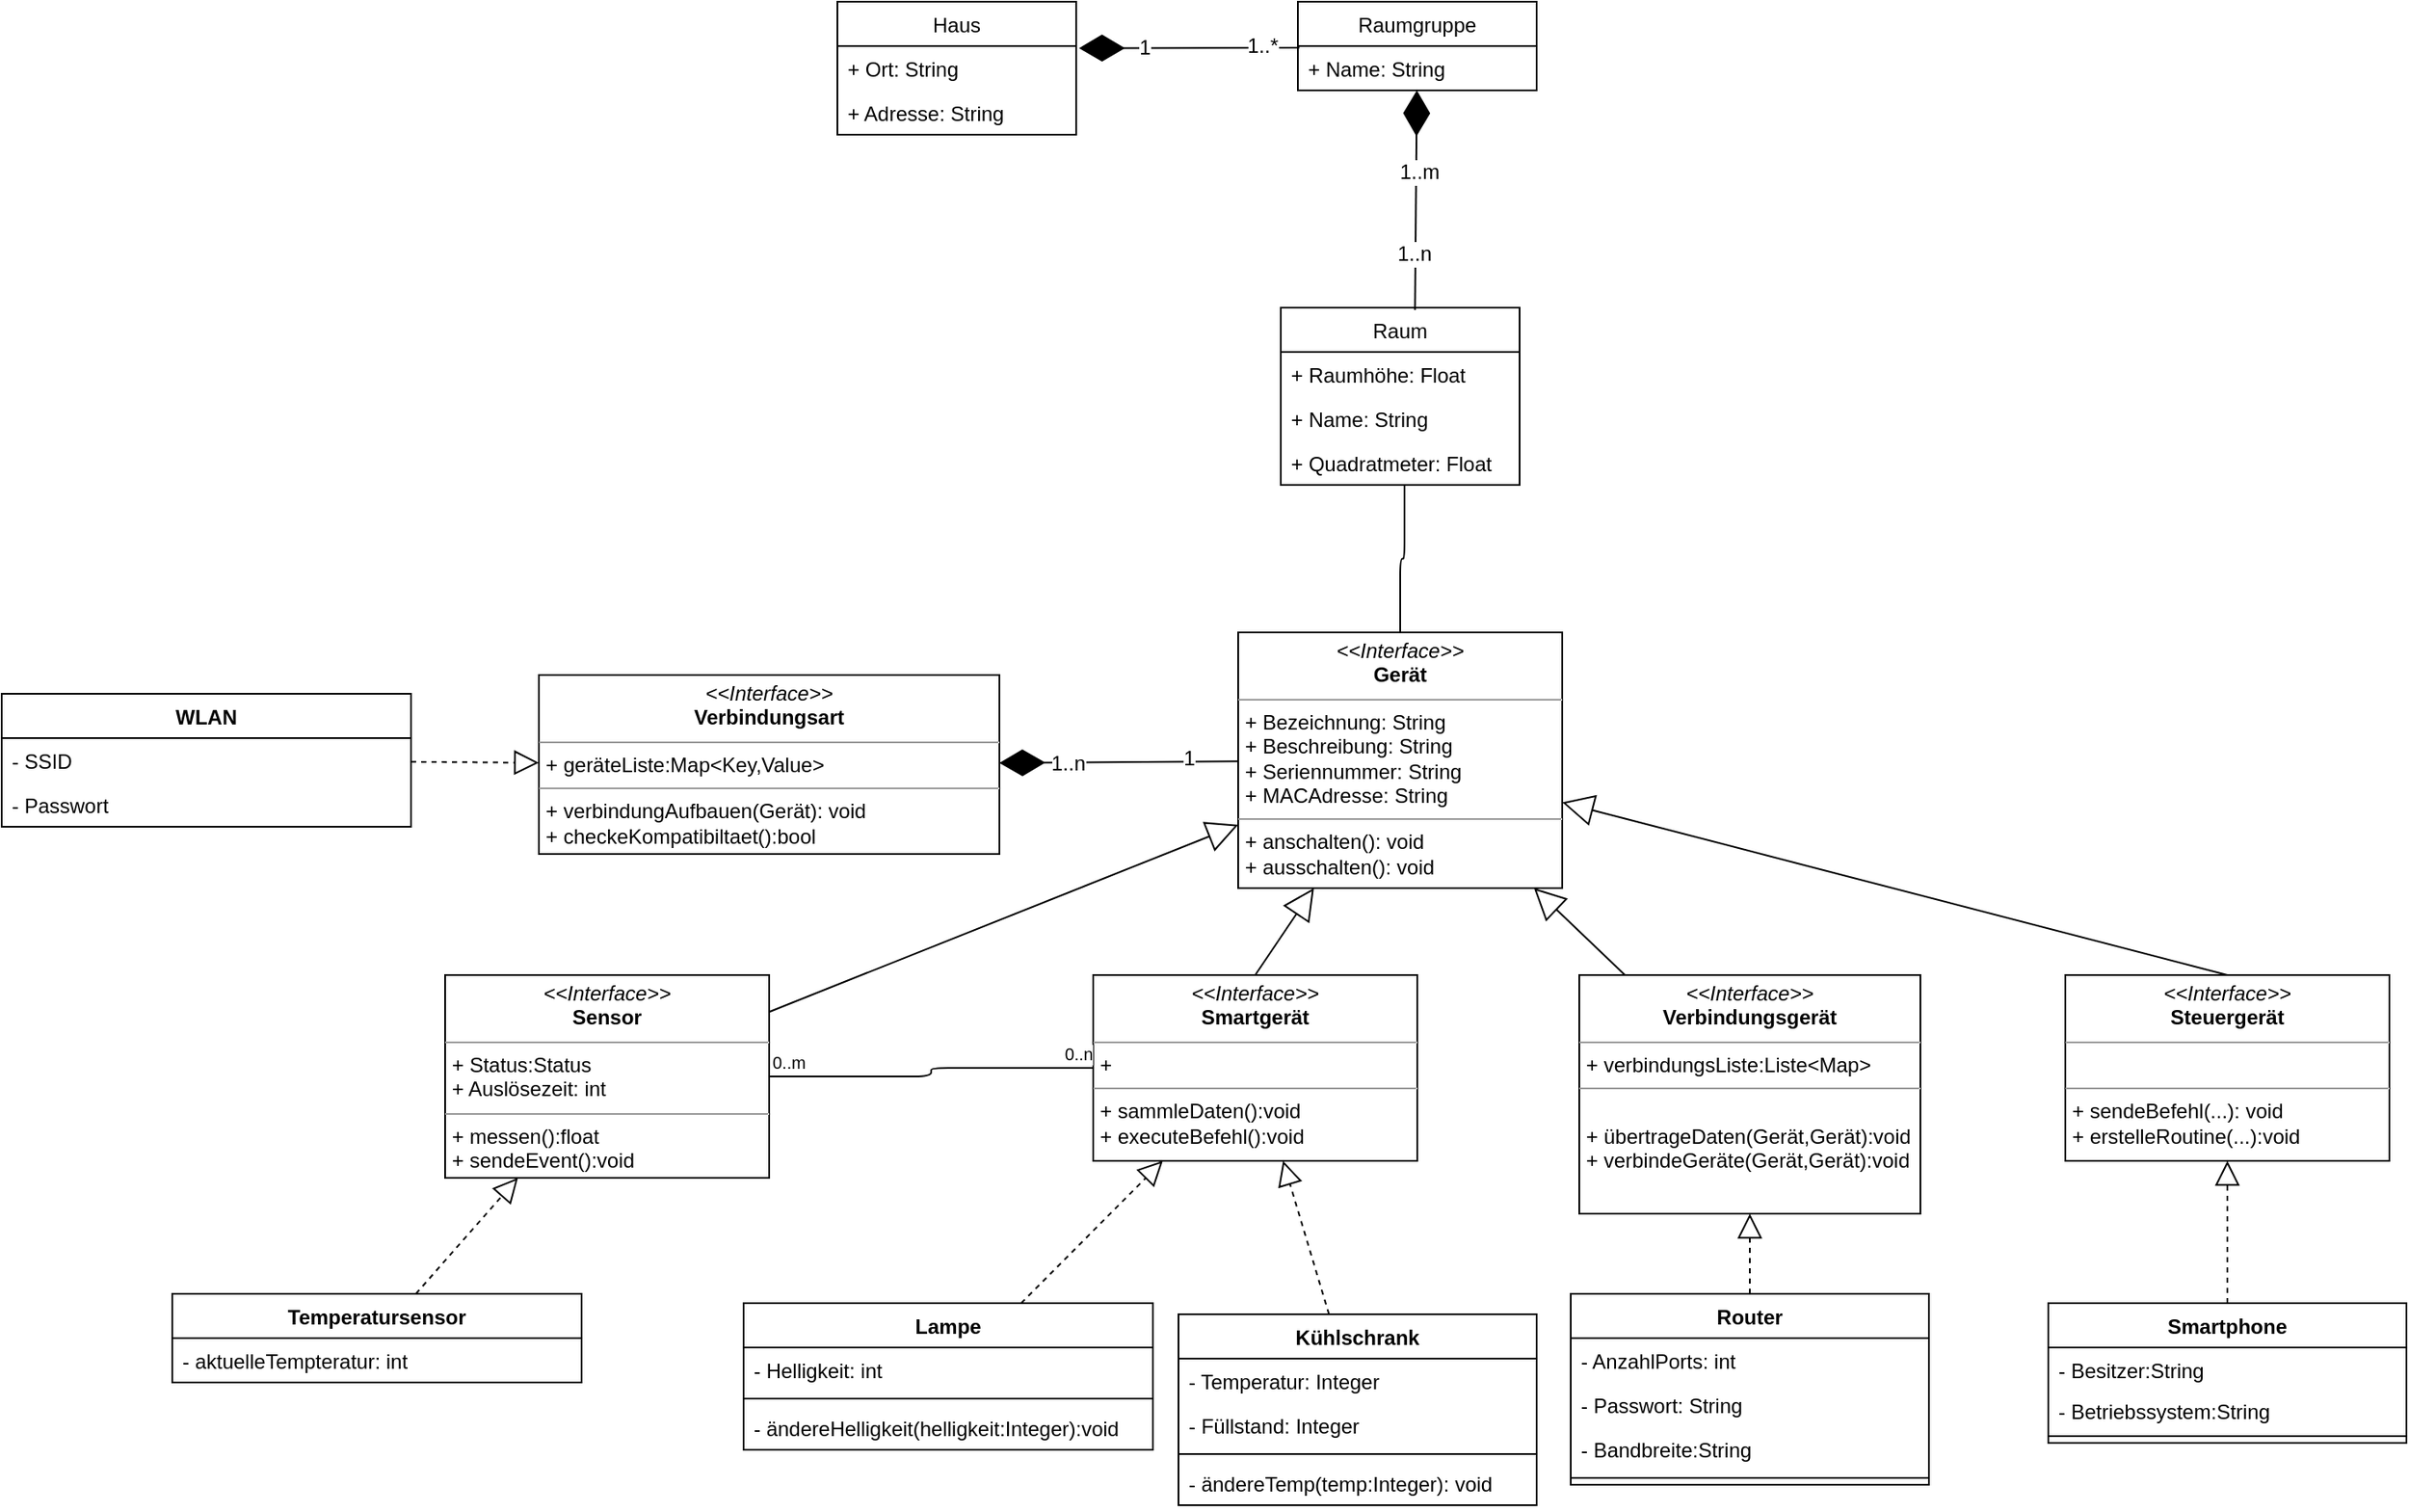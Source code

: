 <mxfile version="12.4.1" type="device" pages="1"><diagram name="Page-1" id="c4acf3e9-155e-7222-9cf6-157b1a14988f"><mxGraphModel dx="2272" dy="1896" grid="1" gridSize="10" guides="1" tooltips="1" connect="1" arrows="1" fold="1" page="1" pageScale="1" pageWidth="850" pageHeight="1100" background="#ffffff" math="0" shadow="0"><root><mxCell id="0"/><mxCell id="1" parent="0"/><mxCell id="i9SZ58bzD_Ijx9EjH-_f-6" value="Haus" style="swimlane;fontStyle=0;childLayout=stackLayout;horizontal=1;startSize=26;fillColor=none;horizontalStack=0;resizeParent=1;resizeParentMax=0;resizeLast=0;collapsible=1;marginBottom=0;" parent="1" vertex="1"><mxGeometry x="10" y="-230" width="140" height="78" as="geometry"><mxRectangle x="130" y="90" width="60" height="26" as="alternateBounds"/></mxGeometry></mxCell><mxCell id="i9SZ58bzD_Ijx9EjH-_f-7" value="+ Ort: String" style="text;strokeColor=none;fillColor=none;align=left;verticalAlign=top;spacingLeft=4;spacingRight=4;overflow=hidden;rotatable=0;points=[[0,0.5],[1,0.5]];portConstraint=eastwest;" parent="i9SZ58bzD_Ijx9EjH-_f-6" vertex="1"><mxGeometry y="26" width="140" height="26" as="geometry"/></mxCell><mxCell id="i9SZ58bzD_Ijx9EjH-_f-8" value="+ Adresse: String" style="text;strokeColor=none;fillColor=none;align=left;verticalAlign=top;spacingLeft=4;spacingRight=4;overflow=hidden;rotatable=0;points=[[0,0.5],[1,0.5]];portConstraint=eastwest;" parent="i9SZ58bzD_Ijx9EjH-_f-6" vertex="1"><mxGeometry y="52" width="140" height="26" as="geometry"/></mxCell><mxCell id="i9SZ58bzD_Ijx9EjH-_f-9" value="Raum" style="swimlane;fontStyle=0;childLayout=stackLayout;horizontal=1;startSize=26;fillColor=none;horizontalStack=0;resizeParent=1;resizeParentMax=0;resizeLast=0;collapsible=1;marginBottom=0;" parent="1" vertex="1"><mxGeometry x="270" y="-50.5" width="140" height="104" as="geometry"><mxRectangle x="130" y="90" width="60" height="26" as="alternateBounds"/></mxGeometry></mxCell><mxCell id="i9SZ58bzD_Ijx9EjH-_f-12" value="+ Raumhöhe: Float" style="text;strokeColor=none;fillColor=none;align=left;verticalAlign=top;spacingLeft=4;spacingRight=4;overflow=hidden;rotatable=0;points=[[0,0.5],[1,0.5]];portConstraint=eastwest;" parent="i9SZ58bzD_Ijx9EjH-_f-9" vertex="1"><mxGeometry y="26" width="140" height="26" as="geometry"/></mxCell><mxCell id="i9SZ58bzD_Ijx9EjH-_f-10" value="+ Name: String" style="text;strokeColor=none;fillColor=none;align=left;verticalAlign=top;spacingLeft=4;spacingRight=4;overflow=hidden;rotatable=0;points=[[0,0.5],[1,0.5]];portConstraint=eastwest;" parent="i9SZ58bzD_Ijx9EjH-_f-9" vertex="1"><mxGeometry y="52" width="140" height="26" as="geometry"/></mxCell><mxCell id="i9SZ58bzD_Ijx9EjH-_f-11" value="+ Quadratmeter: Float" style="text;strokeColor=none;fillColor=none;align=left;verticalAlign=top;spacingLeft=4;spacingRight=4;overflow=hidden;rotatable=0;points=[[0,0.5],[1,0.5]];portConstraint=eastwest;" parent="i9SZ58bzD_Ijx9EjH-_f-9" vertex="1"><mxGeometry y="78" width="140" height="26" as="geometry"/></mxCell><mxCell id="i9SZ58bzD_Ijx9EjH-_f-13" value="Raumgruppe" style="swimlane;fontStyle=0;childLayout=stackLayout;horizontal=1;startSize=26;fillColor=none;horizontalStack=0;resizeParent=1;resizeParentMax=0;resizeLast=0;collapsible=1;marginBottom=0;" parent="1" vertex="1"><mxGeometry x="280" y="-230" width="140" height="52" as="geometry"><mxRectangle x="130" y="90" width="60" height="26" as="alternateBounds"/></mxGeometry></mxCell><mxCell id="i9SZ58bzD_Ijx9EjH-_f-14" value="+ Name: String" style="text;strokeColor=none;fillColor=none;align=left;verticalAlign=top;spacingLeft=4;spacingRight=4;overflow=hidden;rotatable=0;points=[[0,0.5],[1,0.5]];portConstraint=eastwest;" parent="i9SZ58bzD_Ijx9EjH-_f-13" vertex="1"><mxGeometry y="26" width="140" height="26" as="geometry"/></mxCell><mxCell id="i9SZ58bzD_Ijx9EjH-_f-15" value="" style="endArrow=diamondThin;endFill=1;endSize=24;html=1;exitX=0.006;exitY=0.04;exitDx=0;exitDy=0;exitPerimeter=0;entryX=1.012;entryY=0.048;entryDx=0;entryDy=0;entryPerimeter=0;" parent="1" source="i9SZ58bzD_Ijx9EjH-_f-14" target="i9SZ58bzD_Ijx9EjH-_f-7" edge="1"><mxGeometry width="160" relative="1" as="geometry"><mxPoint x="240" y="-120" as="sourcePoint"/><mxPoint x="320" y="-10" as="targetPoint"/><Array as="points"/></mxGeometry></mxCell><mxCell id="SHk5W9PkpgXeluW8xW4h-7" value="1" style="text;html=1;align=center;verticalAlign=middle;resizable=0;points=[];;labelBackgroundColor=#ffffff;" vertex="1" connectable="0" parent="i9SZ58bzD_Ijx9EjH-_f-15"><mxGeometry x="0.42" relative="1" as="geometry"><mxPoint as="offset"/></mxGeometry></mxCell><mxCell id="SHk5W9PkpgXeluW8xW4h-8" value="1..*" style="text;html=1;align=center;verticalAlign=middle;resizable=0;points=[];;labelBackgroundColor=#ffffff;" vertex="1" connectable="0" parent="i9SZ58bzD_Ijx9EjH-_f-15"><mxGeometry x="-0.657" y="-1" relative="1" as="geometry"><mxPoint as="offset"/></mxGeometry></mxCell><mxCell id="i9SZ58bzD_Ijx9EjH-_f-19" value="&lt;p style=&quot;margin: 0px ; margin-top: 4px ; text-align: center&quot;&gt;&lt;i&gt;&amp;lt;&amp;lt;Interface&amp;gt;&amp;gt;&lt;/i&gt;&lt;br&gt;&lt;b&gt;Gerät&lt;/b&gt;&lt;/p&gt;&lt;hr size=&quot;1&quot;&gt;&lt;p style=&quot;margin: 0px ; margin-left: 4px&quot;&gt;+ Bezeichnung: String&lt;/p&gt;&lt;p style=&quot;margin: 0px ; margin-left: 4px&quot;&gt;+ Beschreibung: String&lt;br&gt;+ Seriennummer: String&lt;/p&gt;&lt;p style=&quot;margin: 0px ; margin-left: 4px&quot;&gt;+ MACAdresse: String&lt;/p&gt;&lt;hr size=&quot;1&quot;&gt;&lt;p style=&quot;margin: 0px ; margin-left: 4px&quot;&gt;+ anschalten(): void&lt;span&gt;&amp;nbsp;&amp;nbsp;&lt;/span&gt;&lt;/p&gt;&lt;p style=&quot;margin: 0px ; margin-left: 4px&quot;&gt;+ ausschalten(): void&lt;/p&gt;" style="verticalAlign=top;align=left;overflow=fill;fontSize=12;fontFamily=Helvetica;html=1;" parent="1" vertex="1"><mxGeometry x="245" y="140" width="190" height="150" as="geometry"/></mxCell><mxCell id="i9SZ58bzD_Ijx9EjH-_f-20" value="&lt;p style=&quot;margin: 0px ; margin-top: 4px ; text-align: center&quot;&gt;&lt;i&gt;&amp;lt;&amp;lt;Interface&amp;gt;&amp;gt;&lt;/i&gt;&lt;br&gt;&lt;b&gt;Smartgerät&lt;/b&gt;&lt;/p&gt;&lt;hr size=&quot;1&quot;&gt;&lt;p style=&quot;margin: 0px ; margin-left: 4px&quot;&gt;+&amp;nbsp;&lt;br&gt;&lt;/p&gt;&lt;hr size=&quot;1&quot;&gt;&lt;p style=&quot;margin: 0px ; margin-left: 4px&quot;&gt;+ sammleDaten():void&lt;/p&gt;&lt;p style=&quot;margin: 0px ; margin-left: 4px&quot;&gt;+ executeBefehl():void&lt;/p&gt;" style="verticalAlign=top;align=left;overflow=fill;fontSize=12;fontFamily=Helvetica;html=1;" parent="1" vertex="1"><mxGeometry x="160" y="341" width="190" height="109" as="geometry"/></mxCell><mxCell id="i9SZ58bzD_Ijx9EjH-_f-21" value="&lt;p style=&quot;margin: 0px ; margin-top: 4px ; text-align: center&quot;&gt;&lt;i&gt;&amp;lt;&amp;lt;Interface&amp;gt;&amp;gt;&lt;/i&gt;&lt;br&gt;&lt;b&gt;Verbindungsgerät&lt;/b&gt;&lt;/p&gt;&lt;hr size=&quot;1&quot;&gt;&lt;p style=&quot;margin: 0px ; margin-left: 4px&quot;&gt;+ verbindungsListe:Liste&amp;lt;Map&amp;gt;&lt;/p&gt;&lt;hr size=&quot;1&quot;&gt;&lt;p style=&quot;margin: 0px ; margin-left: 4px&quot;&gt;&lt;br&gt;&lt;/p&gt;&lt;p style=&quot;margin: 0px ; margin-left: 4px&quot;&gt;+ übertrageDaten(Gerät,Gerät):void&lt;/p&gt;&lt;p style=&quot;margin: 0px ; margin-left: 4px&quot;&gt;+ verbindeGeräte(Gerät,Gerät):void&lt;/p&gt;" style="verticalAlign=top;align=left;overflow=fill;fontSize=12;fontFamily=Helvetica;html=1;" parent="1" vertex="1"><mxGeometry x="445" y="341" width="200" height="140" as="geometry"/></mxCell><mxCell id="i9SZ58bzD_Ijx9EjH-_f-22" value="&lt;p style=&quot;margin: 0px ; margin-top: 4px ; text-align: center&quot;&gt;&lt;i&gt;&amp;lt;&amp;lt;Interface&amp;gt;&amp;gt;&lt;/i&gt;&lt;br&gt;&lt;b&gt;Steuergerät&lt;/b&gt;&lt;/p&gt;&lt;hr size=&quot;1&quot;&gt;&lt;p style=&quot;margin: 0px ; margin-left: 4px&quot;&gt;&lt;br&gt;&lt;/p&gt;&lt;hr size=&quot;1&quot;&gt;&lt;p style=&quot;margin: 0px ; margin-left: 4px&quot;&gt;+ sendeBefehl(...): void&lt;/p&gt;&lt;p style=&quot;margin: 0px ; margin-left: 4px&quot;&gt;&lt;span&gt;+ erstelleRoutine(...):void&amp;nbsp;&lt;/span&gt;&lt;/p&gt;" style="verticalAlign=top;align=left;overflow=fill;fontSize=12;fontFamily=Helvetica;html=1;" parent="1" vertex="1"><mxGeometry x="730" y="341" width="190" height="109" as="geometry"/></mxCell><mxCell id="i9SZ58bzD_Ijx9EjH-_f-23" value="&lt;p style=&quot;margin: 0px ; margin-top: 4px ; text-align: center&quot;&gt;&lt;i&gt;&amp;lt;&amp;lt;Interface&amp;gt;&amp;gt;&lt;/i&gt;&lt;br&gt;&lt;b&gt;Verbindungsart&lt;/b&gt;&lt;/p&gt;&lt;hr size=&quot;1&quot;&gt;&lt;p style=&quot;margin: 0px ; margin-left: 4px&quot;&gt;+ geräteListe:Map&amp;lt;Key,Value&amp;gt;&lt;/p&gt;&lt;hr size=&quot;1&quot;&gt;&lt;p style=&quot;margin: 0px ; margin-left: 4px&quot;&gt;+ verbindungAufbauen(Gerät): void&lt;br&gt;&lt;/p&gt;&lt;p style=&quot;margin: 0px ; margin-left: 4px&quot;&gt;+ checkeKompatibiltaet():bool&lt;/p&gt;" style="verticalAlign=top;align=left;overflow=fill;fontSize=12;fontFamily=Helvetica;html=1;" parent="1" vertex="1"><mxGeometry x="-165" y="165" width="270" height="105" as="geometry"/></mxCell><mxCell id="i9SZ58bzD_Ijx9EjH-_f-24" value="" style="endArrow=block;endSize=16;endFill=0;html=1;exitX=0.5;exitY=0;exitDx=0;exitDy=0;" parent="1" source="i9SZ58bzD_Ijx9EjH-_f-20" target="i9SZ58bzD_Ijx9EjH-_f-19" edge="1"><mxGeometry width="160" relative="1" as="geometry"><mxPoint x="10" y="520" as="sourcePoint"/><mxPoint x="170" y="520" as="targetPoint"/></mxGeometry></mxCell><mxCell id="i9SZ58bzD_Ijx9EjH-_f-26" value="" style="endArrow=block;endSize=16;endFill=0;html=1;" parent="1" source="i9SZ58bzD_Ijx9EjH-_f-21" target="i9SZ58bzD_Ijx9EjH-_f-19" edge="1"><mxGeometry width="160" relative="1" as="geometry"><mxPoint y="560" as="sourcePoint"/><mxPoint x="360" y="320" as="targetPoint"/></mxGeometry></mxCell><mxCell id="i9SZ58bzD_Ijx9EjH-_f-28" value="" style="endArrow=block;endSize=16;endFill=0;html=1;exitX=0.5;exitY=0;exitDx=0;exitDy=0;" parent="1" source="i9SZ58bzD_Ijx9EjH-_f-22" target="i9SZ58bzD_Ijx9EjH-_f-19" edge="1"><mxGeometry width="160" relative="1" as="geometry"><mxPoint y="560" as="sourcePoint"/><mxPoint x="340" y="280" as="targetPoint"/></mxGeometry></mxCell><mxCell id="i9SZ58bzD_Ijx9EjH-_f-35" value="Lampe" style="swimlane;fontStyle=1;align=center;verticalAlign=top;childLayout=stackLayout;horizontal=1;startSize=26;horizontalStack=0;resizeParent=1;resizeParentMax=0;resizeLast=0;collapsible=1;marginBottom=0;" parent="1" vertex="1"><mxGeometry x="-45" y="533.5" width="240" height="86" as="geometry"/></mxCell><mxCell id="i9SZ58bzD_Ijx9EjH-_f-36" value="- Helligkeit: int" style="text;strokeColor=none;fillColor=none;align=left;verticalAlign=top;spacingLeft=4;spacingRight=4;overflow=hidden;rotatable=0;points=[[0,0.5],[1,0.5]];portConstraint=eastwest;" parent="i9SZ58bzD_Ijx9EjH-_f-35" vertex="1"><mxGeometry y="26" width="240" height="26" as="geometry"/></mxCell><mxCell id="i9SZ58bzD_Ijx9EjH-_f-37" value="" style="line;strokeWidth=1;fillColor=none;align=left;verticalAlign=middle;spacingTop=-1;spacingLeft=3;spacingRight=3;rotatable=0;labelPosition=right;points=[];portConstraint=eastwest;" parent="i9SZ58bzD_Ijx9EjH-_f-35" vertex="1"><mxGeometry y="52" width="240" height="8" as="geometry"/></mxCell><mxCell id="i9SZ58bzD_Ijx9EjH-_f-38" value="- ändereHelligkeit(helligkeit:Integer):void" style="text;strokeColor=none;fillColor=none;align=left;verticalAlign=top;spacingLeft=4;spacingRight=4;overflow=hidden;rotatable=0;points=[[0,0.5],[1,0.5]];portConstraint=eastwest;" parent="i9SZ58bzD_Ijx9EjH-_f-35" vertex="1"><mxGeometry y="60" width="240" height="26" as="geometry"/></mxCell><mxCell id="i9SZ58bzD_Ijx9EjH-_f-40" value="Smartphone" style="swimlane;fontStyle=1;align=center;verticalAlign=top;childLayout=stackLayout;horizontal=1;startSize=26;horizontalStack=0;resizeParent=1;resizeParentMax=0;resizeLast=0;collapsible=1;marginBottom=0;" parent="1" vertex="1"><mxGeometry x="720" y="533.5" width="210" height="82" as="geometry"/></mxCell><mxCell id="i9SZ58bzD_Ijx9EjH-_f-58" value="- Besitzer:String" style="text;strokeColor=none;fillColor=none;align=left;verticalAlign=top;spacingLeft=4;spacingRight=4;overflow=hidden;rotatable=0;points=[[0,0.5],[1,0.5]];portConstraint=eastwest;" parent="i9SZ58bzD_Ijx9EjH-_f-40" vertex="1"><mxGeometry y="26" width="210" height="24" as="geometry"/></mxCell><mxCell id="SHk5W9PkpgXeluW8xW4h-41" value="- Betriebssystem:String" style="text;strokeColor=none;fillColor=none;align=left;verticalAlign=top;spacingLeft=4;spacingRight=4;overflow=hidden;rotatable=0;points=[[0,0.5],[1,0.5]];portConstraint=eastwest;" vertex="1" parent="i9SZ58bzD_Ijx9EjH-_f-40"><mxGeometry y="50" width="210" height="24" as="geometry"/></mxCell><mxCell id="i9SZ58bzD_Ijx9EjH-_f-43" value="" style="line;strokeWidth=1;fillColor=none;align=left;verticalAlign=middle;spacingTop=-1;spacingLeft=3;spacingRight=3;rotatable=0;labelPosition=right;points=[];portConstraint=eastwest;" parent="i9SZ58bzD_Ijx9EjH-_f-40" vertex="1"><mxGeometry y="74" width="210" height="8" as="geometry"/></mxCell><mxCell id="i9SZ58bzD_Ijx9EjH-_f-48" value="Router" style="swimlane;fontStyle=1;align=center;verticalAlign=top;childLayout=stackLayout;horizontal=1;startSize=26;horizontalStack=0;resizeParent=1;resizeParentMax=0;resizeLast=0;collapsible=1;marginBottom=0;" parent="1" vertex="1"><mxGeometry x="440" y="528" width="210" height="112" as="geometry"/></mxCell><mxCell id="i9SZ58bzD_Ijx9EjH-_f-49" value="- AnzahlPorts: int&#10;" style="text;strokeColor=none;fillColor=none;align=left;verticalAlign=top;spacingLeft=4;spacingRight=4;overflow=hidden;rotatable=0;points=[[0,0.5],[1,0.5]];portConstraint=eastwest;" parent="i9SZ58bzD_Ijx9EjH-_f-48" vertex="1"><mxGeometry y="26" width="210" height="26" as="geometry"/></mxCell><mxCell id="SHk5W9PkpgXeluW8xW4h-38" value="- Passwort: String" style="text;strokeColor=none;fillColor=none;align=left;verticalAlign=top;spacingLeft=4;spacingRight=4;overflow=hidden;rotatable=0;points=[[0,0.5],[1,0.5]];portConstraint=eastwest;" vertex="1" parent="i9SZ58bzD_Ijx9EjH-_f-48"><mxGeometry y="52" width="210" height="26" as="geometry"/></mxCell><mxCell id="SHk5W9PkpgXeluW8xW4h-39" value="- Bandbreite:String" style="text;strokeColor=none;fillColor=none;align=left;verticalAlign=top;spacingLeft=4;spacingRight=4;overflow=hidden;rotatable=0;points=[[0,0.5],[1,0.5]];portConstraint=eastwest;" vertex="1" parent="i9SZ58bzD_Ijx9EjH-_f-48"><mxGeometry y="78" width="210" height="26" as="geometry"/></mxCell><mxCell id="i9SZ58bzD_Ijx9EjH-_f-51" value="" style="line;strokeWidth=1;fillColor=none;align=left;verticalAlign=middle;spacingTop=-1;spacingLeft=3;spacingRight=3;rotatable=0;labelPosition=right;points=[];portConstraint=eastwest;" parent="i9SZ58bzD_Ijx9EjH-_f-48" vertex="1"><mxGeometry y="104" width="210" height="8" as="geometry"/></mxCell><mxCell id="i9SZ58bzD_Ijx9EjH-_f-53" value="Kühlschrank" style="swimlane;fontStyle=1;align=center;verticalAlign=top;childLayout=stackLayout;horizontal=1;startSize=26;horizontalStack=0;resizeParent=1;resizeParentMax=0;resizeLast=0;collapsible=1;marginBottom=0;" parent="1" vertex="1"><mxGeometry x="210" y="540" width="210" height="112" as="geometry"/></mxCell><mxCell id="i9SZ58bzD_Ijx9EjH-_f-54" value="- Temperatur: Integer" style="text;strokeColor=none;fillColor=none;align=left;verticalAlign=top;spacingLeft=4;spacingRight=4;overflow=hidden;rotatable=0;points=[[0,0.5],[1,0.5]];portConstraint=eastwest;" parent="i9SZ58bzD_Ijx9EjH-_f-53" vertex="1"><mxGeometry y="26" width="210" height="26" as="geometry"/></mxCell><mxCell id="i9SZ58bzD_Ijx9EjH-_f-55" value="- Füllstand: Integer" style="text;strokeColor=none;fillColor=none;align=left;verticalAlign=top;spacingLeft=4;spacingRight=4;overflow=hidden;rotatable=0;points=[[0,0.5],[1,0.5]];portConstraint=eastwest;" parent="i9SZ58bzD_Ijx9EjH-_f-53" vertex="1"><mxGeometry y="52" width="210" height="26" as="geometry"/></mxCell><mxCell id="i9SZ58bzD_Ijx9EjH-_f-56" value="" style="line;strokeWidth=1;fillColor=none;align=left;verticalAlign=middle;spacingTop=-1;spacingLeft=3;spacingRight=3;rotatable=0;labelPosition=right;points=[];portConstraint=eastwest;" parent="i9SZ58bzD_Ijx9EjH-_f-53" vertex="1"><mxGeometry y="78" width="210" height="8" as="geometry"/></mxCell><mxCell id="i9SZ58bzD_Ijx9EjH-_f-57" value="- ändereTemp(temp:Integer): void" style="text;strokeColor=none;fillColor=none;align=left;verticalAlign=top;spacingLeft=4;spacingRight=4;overflow=hidden;rotatable=0;points=[[0,0.5],[1,0.5]];portConstraint=eastwest;" parent="i9SZ58bzD_Ijx9EjH-_f-53" vertex="1"><mxGeometry y="86" width="210" height="26" as="geometry"/></mxCell><mxCell id="i9SZ58bzD_Ijx9EjH-_f-80" value="&lt;p style=&quot;margin: 0px ; margin-top: 4px ; text-align: center&quot;&gt;&lt;i&gt;&amp;lt;&amp;lt;Interface&amp;gt;&amp;gt;&lt;/i&gt;&lt;br&gt;&lt;b&gt;Sensor&lt;/b&gt;&lt;/p&gt;&lt;hr size=&quot;1&quot;&gt;&lt;p style=&quot;margin: 0px ; margin-left: 4px&quot;&gt;+ Status:Status&lt;br&gt;&lt;/p&gt;&lt;p style=&quot;margin: 0px ; margin-left: 4px&quot;&gt;+ Auslösezeit: int&lt;/p&gt;&lt;hr size=&quot;1&quot;&gt;&lt;p style=&quot;margin: 0px ; margin-left: 4px&quot;&gt;+ messen():float&lt;/p&gt;&lt;p style=&quot;margin: 0px ; margin-left: 4px&quot;&gt;+ sendeEvent():void&lt;/p&gt;" style="verticalAlign=top;align=left;overflow=fill;fontSize=12;fontFamily=Helvetica;html=1;" parent="1" vertex="1"><mxGeometry x="-220" y="341" width="190" height="119" as="geometry"/></mxCell><mxCell id="i9SZ58bzD_Ijx9EjH-_f-81" value="" style="endArrow=block;endSize=16;endFill=0;html=1;" parent="1" source="i9SZ58bzD_Ijx9EjH-_f-80" target="i9SZ58bzD_Ijx9EjH-_f-19" edge="1"><mxGeometry width="160" relative="1" as="geometry"><mxPoint x="-470" y="289.5" as="sourcePoint"/><mxPoint x="-310" y="289.5" as="targetPoint"/></mxGeometry></mxCell><mxCell id="i9SZ58bzD_Ijx9EjH-_f-82" value="" style="endArrow=none;html=1;edgeStyle=orthogonalEdgeStyle;" parent="1" source="i9SZ58bzD_Ijx9EjH-_f-80" target="i9SZ58bzD_Ijx9EjH-_f-20" edge="1"><mxGeometry relative="1" as="geometry"><mxPoint x="-400" y="400" as="sourcePoint"/><mxPoint x="-240" y="400" as="targetPoint"/></mxGeometry></mxCell><mxCell id="i9SZ58bzD_Ijx9EjH-_f-83" value="0..m" style="resizable=0;html=1;align=left;verticalAlign=bottom;labelBackgroundColor=#ffffff;fontSize=10;" parent="i9SZ58bzD_Ijx9EjH-_f-82" connectable="0" vertex="1"><mxGeometry x="-1" relative="1" as="geometry"/></mxCell><mxCell id="i9SZ58bzD_Ijx9EjH-_f-84" value="0..n" style="resizable=0;html=1;align=right;verticalAlign=bottom;labelBackgroundColor=#ffffff;fontSize=10;" parent="i9SZ58bzD_Ijx9EjH-_f-82" connectable="0" vertex="1"><mxGeometry x="1" relative="1" as="geometry"/></mxCell><mxCell id="i9SZ58bzD_Ijx9EjH-_f-86" value="Temperatursensor" style="swimlane;fontStyle=1;align=center;verticalAlign=top;childLayout=stackLayout;horizontal=1;startSize=26;horizontalStack=0;resizeParent=1;resizeParentMax=0;resizeLast=0;collapsible=1;marginBottom=0;" parent="1" vertex="1"><mxGeometry x="-380" y="528" width="240" height="52" as="geometry"/></mxCell><mxCell id="i9SZ58bzD_Ijx9EjH-_f-87" value="- aktuelleTempteratur: int" style="text;strokeColor=none;fillColor=none;align=left;verticalAlign=top;spacingLeft=4;spacingRight=4;overflow=hidden;rotatable=0;points=[[0,0.5],[1,0.5]];portConstraint=eastwest;" parent="i9SZ58bzD_Ijx9EjH-_f-86" vertex="1"><mxGeometry y="26" width="240" height="26" as="geometry"/></mxCell><mxCell id="SHk5W9PkpgXeluW8xW4h-1" value="" style="endArrow=block;dashed=1;endFill=0;endSize=12;html=1;" edge="1" parent="1" source="i9SZ58bzD_Ijx9EjH-_f-35" target="i9SZ58bzD_Ijx9EjH-_f-20"><mxGeometry width="160" relative="1" as="geometry"><mxPoint x="-80" y="521" as="sourcePoint"/><mxPoint x="80" y="521" as="targetPoint"/></mxGeometry></mxCell><mxCell id="SHk5W9PkpgXeluW8xW4h-3" value="" style="endArrow=block;dashed=1;endFill=0;endSize=12;html=1;" edge="1" parent="1" source="i9SZ58bzD_Ijx9EjH-_f-86" target="i9SZ58bzD_Ijx9EjH-_f-80"><mxGeometry width="160" relative="1" as="geometry"><mxPoint x="127.355" y="728.5" as="sourcePoint"/><mxPoint x="254.189" y="582.5" as="targetPoint"/></mxGeometry></mxCell><mxCell id="SHk5W9PkpgXeluW8xW4h-4" value="" style="endArrow=block;dashed=1;endFill=0;endSize=12;html=1;" edge="1" parent="1" source="i9SZ58bzD_Ijx9EjH-_f-40" target="i9SZ58bzD_Ijx9EjH-_f-22"><mxGeometry width="160" relative="1" as="geometry"><mxPoint x="-232.645" y="647" as="sourcePoint"/><mxPoint x="-105.811" y="501" as="targetPoint"/></mxGeometry></mxCell><mxCell id="SHk5W9PkpgXeluW8xW4h-5" value="" style="endArrow=block;dashed=1;endFill=0;endSize=12;html=1;" edge="1" parent="1" source="i9SZ58bzD_Ijx9EjH-_f-48" target="i9SZ58bzD_Ijx9EjH-_f-21"><mxGeometry width="160" relative="1" as="geometry"><mxPoint x="-62.645" y="644" as="sourcePoint"/><mxPoint x="64.189" y="498" as="targetPoint"/></mxGeometry></mxCell><mxCell id="SHk5W9PkpgXeluW8xW4h-6" value="" style="endArrow=block;dashed=1;endFill=0;endSize=12;html=1;" edge="1" parent="1" source="i9SZ58bzD_Ijx9EjH-_f-53" target="i9SZ58bzD_Ijx9EjH-_f-20"><mxGeometry width="160" relative="1" as="geometry"><mxPoint x="107.355" y="667" as="sourcePoint"/><mxPoint x="234.189" y="521" as="targetPoint"/></mxGeometry></mxCell><mxCell id="SHk5W9PkpgXeluW8xW4h-9" value="" style="endArrow=diamondThin;endFill=1;endSize=24;html=1;exitX=0.562;exitY=0.013;exitDx=0;exitDy=0;exitPerimeter=0;" edge="1" parent="1" source="i9SZ58bzD_Ijx9EjH-_f-9" target="i9SZ58bzD_Ijx9EjH-_f-13"><mxGeometry width="160" relative="1" as="geometry"><mxPoint x="510" y="-154.0" as="sourcePoint"/><mxPoint x="-570" y="750" as="targetPoint"/></mxGeometry></mxCell><mxCell id="SHk5W9PkpgXeluW8xW4h-11" value="1..m" style="text;html=1;align=center;verticalAlign=middle;resizable=0;points=[];;labelBackgroundColor=#ffffff;" vertex="1" connectable="0" parent="SHk5W9PkpgXeluW8xW4h-9"><mxGeometry x="0.26" y="-1" relative="1" as="geometry"><mxPoint as="offset"/></mxGeometry></mxCell><mxCell id="SHk5W9PkpgXeluW8xW4h-14" value="1..n" style="text;html=1;align=center;verticalAlign=middle;resizable=0;points=[];;labelBackgroundColor=#ffffff;" vertex="1" connectable="0" parent="SHk5W9PkpgXeluW8xW4h-9"><mxGeometry x="-0.485" y="1" relative="1" as="geometry"><mxPoint as="offset"/></mxGeometry></mxCell><mxCell id="SHk5W9PkpgXeluW8xW4h-17" value="" style="endArrow=diamondThin;endFill=1;endSize=24;html=1;" edge="1" parent="1" source="i9SZ58bzD_Ijx9EjH-_f-19" target="i9SZ58bzD_Ijx9EjH-_f-23"><mxGeometry width="160" relative="1" as="geometry"><mxPoint x="110" y="40" as="sourcePoint"/><mxPoint x="270" y="40" as="targetPoint"/></mxGeometry></mxCell><mxCell id="SHk5W9PkpgXeluW8xW4h-33" value="1" style="text;html=1;align=center;verticalAlign=middle;resizable=0;points=[];;labelBackgroundColor=#ffffff;" vertex="1" connectable="0" parent="SHk5W9PkpgXeluW8xW4h-17"><mxGeometry x="-0.588" y="-2" relative="1" as="geometry"><mxPoint as="offset"/></mxGeometry></mxCell><mxCell id="SHk5W9PkpgXeluW8xW4h-34" value="1..n" style="text;html=1;align=center;verticalAlign=middle;resizable=0;points=[];;labelBackgroundColor=#ffffff;" vertex="1" connectable="0" parent="SHk5W9PkpgXeluW8xW4h-17"><mxGeometry x="0.436" relative="1" as="geometry"><mxPoint as="offset"/></mxGeometry></mxCell><mxCell id="SHk5W9PkpgXeluW8xW4h-18" value="WLAN" style="swimlane;fontStyle=1;align=center;verticalAlign=top;childLayout=stackLayout;horizontal=1;startSize=26;horizontalStack=0;resizeParent=1;resizeParentMax=0;resizeLast=0;collapsible=1;marginBottom=0;" vertex="1" parent="1"><mxGeometry x="-480" y="176" width="240" height="78" as="geometry"/></mxCell><mxCell id="SHk5W9PkpgXeluW8xW4h-19" value="- SSID" style="text;strokeColor=none;fillColor=none;align=left;verticalAlign=top;spacingLeft=4;spacingRight=4;overflow=hidden;rotatable=0;points=[[0,0.5],[1,0.5]];portConstraint=eastwest;" vertex="1" parent="SHk5W9PkpgXeluW8xW4h-18"><mxGeometry y="26" width="240" height="26" as="geometry"/></mxCell><mxCell id="SHk5W9PkpgXeluW8xW4h-22" value="- Passwort" style="text;strokeColor=none;fillColor=none;align=left;verticalAlign=top;spacingLeft=4;spacingRight=4;overflow=hidden;rotatable=0;points=[[0,0.5],[1,0.5]];portConstraint=eastwest;" vertex="1" parent="SHk5W9PkpgXeluW8xW4h-18"><mxGeometry y="52" width="240" height="26" as="geometry"/></mxCell><mxCell id="SHk5W9PkpgXeluW8xW4h-23" value="" style="endArrow=block;dashed=1;endFill=0;endSize=12;html=1;" edge="1" parent="1" source="SHk5W9PkpgXeluW8xW4h-18" target="i9SZ58bzD_Ijx9EjH-_f-23"><mxGeometry width="160" relative="1" as="geometry"><mxPoint x="-410" y="129.5" as="sourcePoint"/><mxPoint x="-250" y="129.5" as="targetPoint"/></mxGeometry></mxCell><mxCell id="SHk5W9PkpgXeluW8xW4h-42" value="" style="endArrow=none;html=1;edgeStyle=orthogonalEdgeStyle;entryX=0.518;entryY=1;entryDx=0;entryDy=0;entryPerimeter=0;exitX=0.5;exitY=0;exitDx=0;exitDy=0;" edge="1" parent="1" source="i9SZ58bzD_Ijx9EjH-_f-19" target="i9SZ58bzD_Ijx9EjH-_f-11"><mxGeometry relative="1" as="geometry"><mxPoint x="342" y="120" as="sourcePoint"/><mxPoint x="-250" y="680" as="targetPoint"/></mxGeometry></mxCell><mxCell id="SHk5W9PkpgXeluW8xW4h-43" value="" style="resizable=0;html=1;align=left;verticalAlign=bottom;labelBackgroundColor=#ffffff;fontSize=10;" connectable="0" vertex="1" parent="SHk5W9PkpgXeluW8xW4h-42"><mxGeometry x="-1" relative="1" as="geometry"/></mxCell><mxCell id="SHk5W9PkpgXeluW8xW4h-44" value="" style="resizable=0;html=1;align=right;verticalAlign=bottom;labelBackgroundColor=#ffffff;fontSize=10;" connectable="0" vertex="1" parent="SHk5W9PkpgXeluW8xW4h-42"><mxGeometry x="1" relative="1" as="geometry"/></mxCell></root></mxGraphModel></diagram></mxfile>